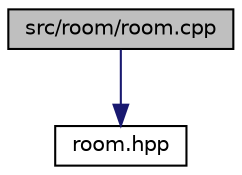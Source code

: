 digraph "src/room/room.cpp"
{
 // LATEX_PDF_SIZE
  edge [fontname="Helvetica",fontsize="10",labelfontname="Helvetica",labelfontsize="10"];
  node [fontname="Helvetica",fontsize="10",shape=record];
  Node1 [label="src/room/room.cpp",height=0.2,width=0.4,color="black", fillcolor="grey75", style="filled", fontcolor="black",tooltip="Room source file."];
  Node1 -> Node2 [color="midnightblue",fontsize="10",style="solid",fontname="Helvetica"];
  Node2 [label="room.hpp",height=0.2,width=0.4,color="black", fillcolor="white", style="filled",URL="$room_8hpp.html",tooltip="Room header file."];
}

